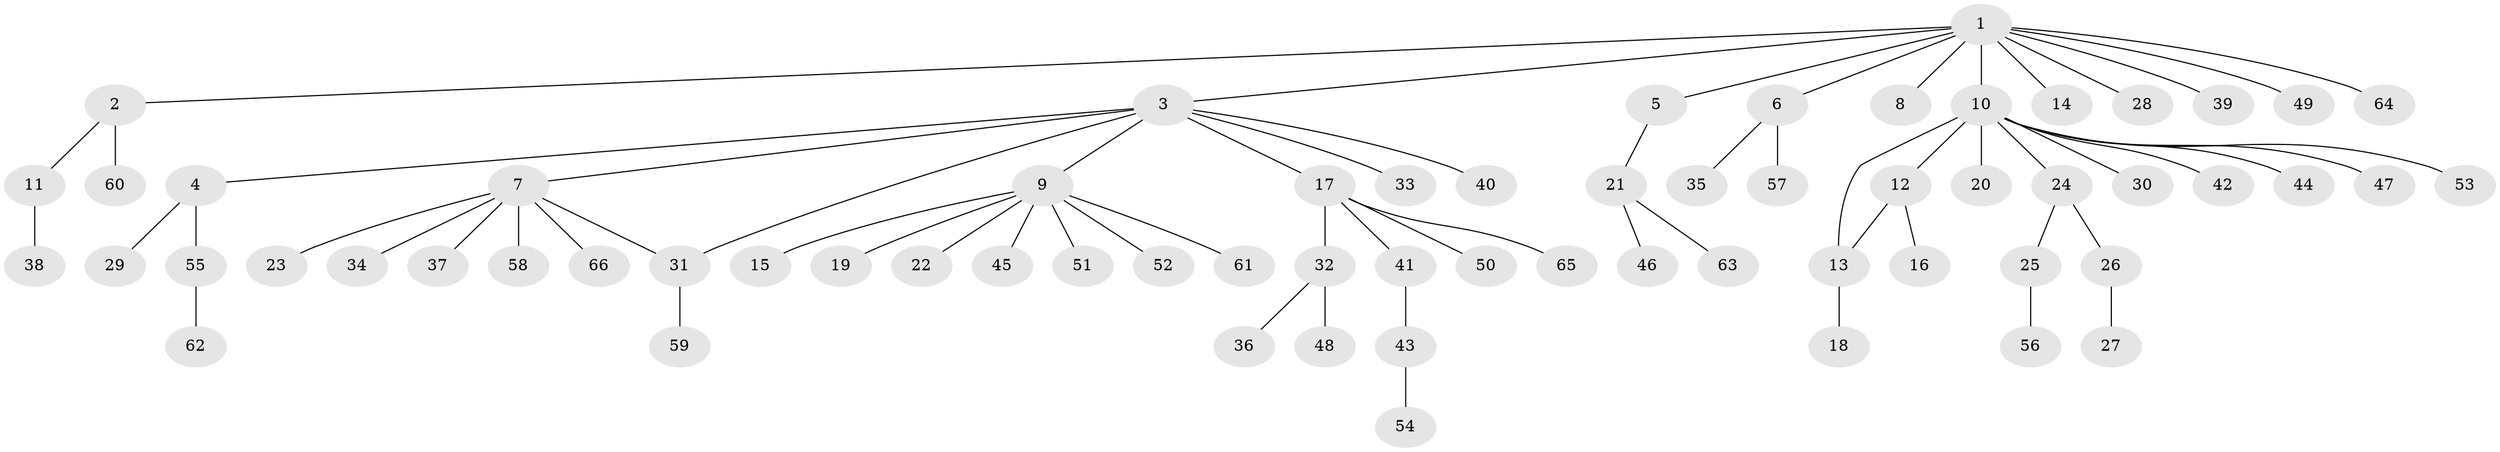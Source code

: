 // coarse degree distribution, {7: 0.06060606060606061, 9: 0.030303030303030304, 3: 0.06060606060606061, 1: 0.7575757575757576, 2: 0.06060606060606061, 6: 0.030303030303030304}
// Generated by graph-tools (version 1.1) at 2025/50/03/04/25 21:50:03]
// undirected, 66 vertices, 67 edges
graph export_dot {
graph [start="1"]
  node [color=gray90,style=filled];
  1;
  2;
  3;
  4;
  5;
  6;
  7;
  8;
  9;
  10;
  11;
  12;
  13;
  14;
  15;
  16;
  17;
  18;
  19;
  20;
  21;
  22;
  23;
  24;
  25;
  26;
  27;
  28;
  29;
  30;
  31;
  32;
  33;
  34;
  35;
  36;
  37;
  38;
  39;
  40;
  41;
  42;
  43;
  44;
  45;
  46;
  47;
  48;
  49;
  50;
  51;
  52;
  53;
  54;
  55;
  56;
  57;
  58;
  59;
  60;
  61;
  62;
  63;
  64;
  65;
  66;
  1 -- 2;
  1 -- 3;
  1 -- 5;
  1 -- 6;
  1 -- 8;
  1 -- 10;
  1 -- 14;
  1 -- 28;
  1 -- 39;
  1 -- 49;
  1 -- 64;
  2 -- 11;
  2 -- 60;
  3 -- 4;
  3 -- 7;
  3 -- 9;
  3 -- 17;
  3 -- 31;
  3 -- 33;
  3 -- 40;
  4 -- 29;
  4 -- 55;
  5 -- 21;
  6 -- 35;
  6 -- 57;
  7 -- 23;
  7 -- 31;
  7 -- 34;
  7 -- 37;
  7 -- 58;
  7 -- 66;
  9 -- 15;
  9 -- 19;
  9 -- 22;
  9 -- 45;
  9 -- 51;
  9 -- 52;
  9 -- 61;
  10 -- 12;
  10 -- 13;
  10 -- 20;
  10 -- 24;
  10 -- 30;
  10 -- 42;
  10 -- 44;
  10 -- 47;
  10 -- 53;
  11 -- 38;
  12 -- 13;
  12 -- 16;
  13 -- 18;
  17 -- 32;
  17 -- 41;
  17 -- 50;
  17 -- 65;
  21 -- 46;
  21 -- 63;
  24 -- 25;
  24 -- 26;
  25 -- 56;
  26 -- 27;
  31 -- 59;
  32 -- 36;
  32 -- 48;
  41 -- 43;
  43 -- 54;
  55 -- 62;
}
